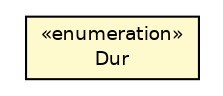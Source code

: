 #!/usr/local/bin/dot
#
# Class diagram 
# Generated by UMLGraph version R5_6-24-gf6e263 (http://www.umlgraph.org/)
#

digraph G {
	edge [fontname="Helvetica",fontsize=10,labelfontname="Helvetica",labelfontsize=10];
	node [fontname="Helvetica",fontsize=10,shape=plaintext];
	nodesep=0.25;
	ranksep=0.5;
	// com.rockhoppertech.music.Duration.Dur
	c2155 [label=<<table title="com.rockhoppertech.music.Duration.Dur" border="0" cellborder="1" cellspacing="0" cellpadding="2" port="p" bgcolor="lemonChiffon" href="./Duration.Dur.html">
		<tr><td><table border="0" cellspacing="0" cellpadding="1">
<tr><td align="center" balign="center"> &#171;enumeration&#187; </td></tr>
<tr><td align="center" balign="center"> Dur </td></tr>
		</table></td></tr>
		</table>>, URL="./Duration.Dur.html", fontname="Helvetica", fontcolor="black", fontsize=9.0];
}

